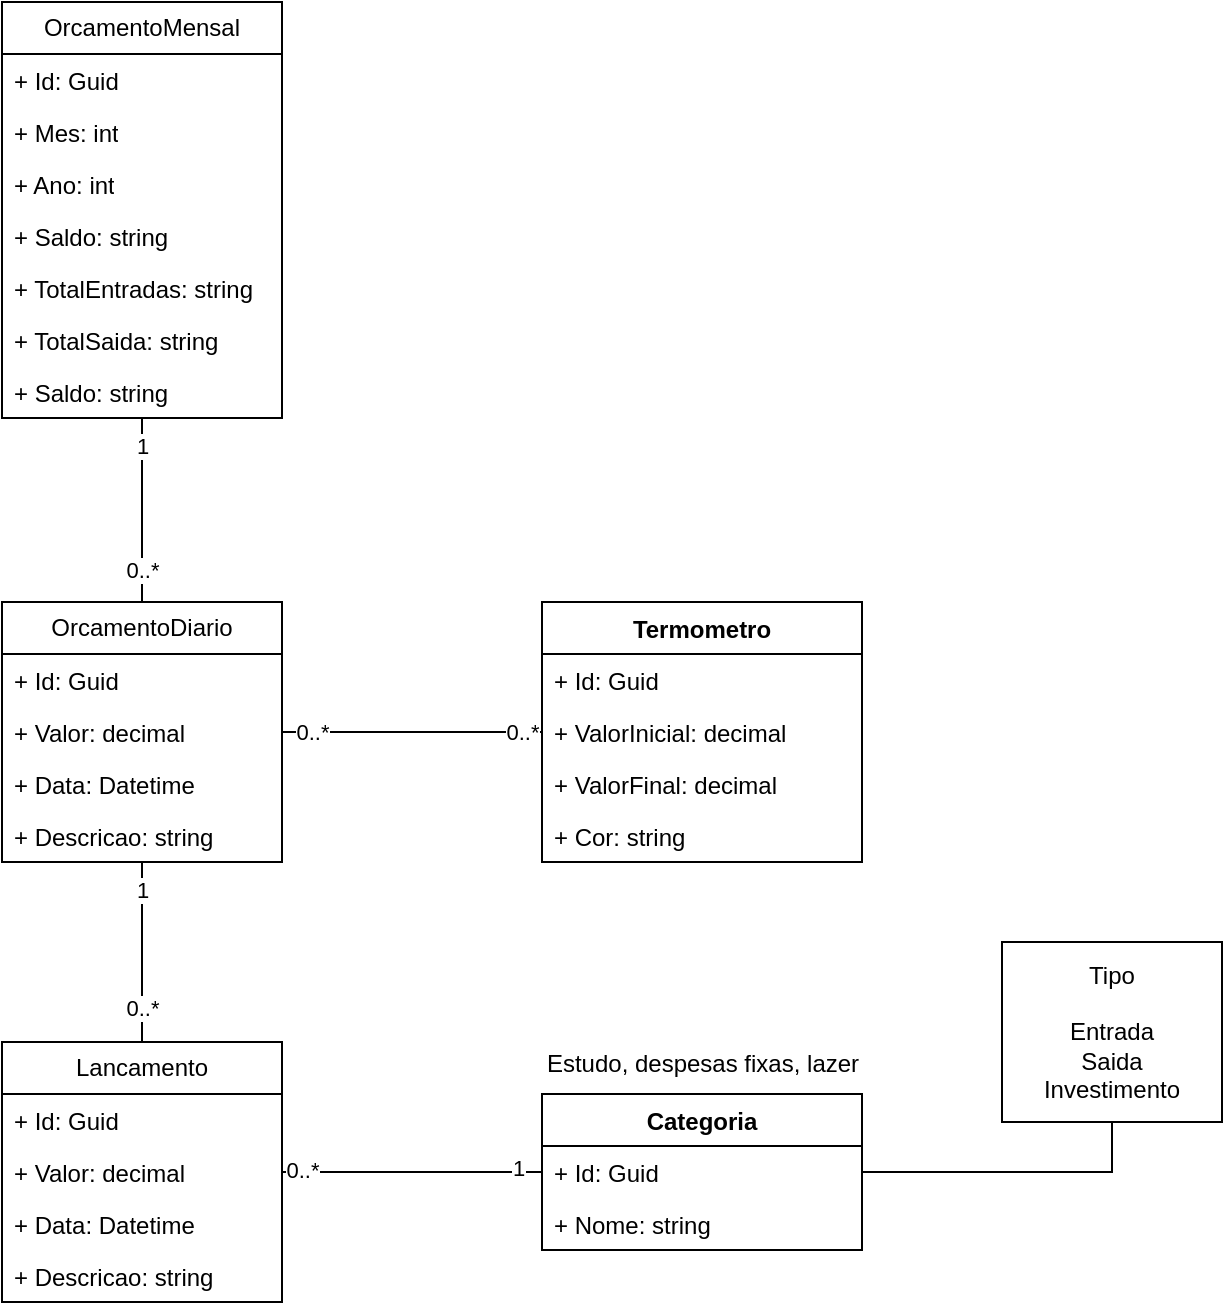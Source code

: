 <mxfile version="26.2.2">
  <diagram name="Page-1" id="O9HtrRcK2obD8g_ot_zI">
    <mxGraphModel dx="816" dy="481" grid="1" gridSize="10" guides="1" tooltips="1" connect="1" arrows="1" fold="1" page="1" pageScale="1" pageWidth="850" pageHeight="1100" math="0" shadow="0">
      <root>
        <mxCell id="0" />
        <mxCell id="1" parent="0" />
        <mxCell id="iGadxAHCLI550Q6dZouf-1" value="Lancamento" style="swimlane;fontStyle=0;childLayout=stackLayout;horizontal=1;startSize=26;fillColor=none;horizontalStack=0;resizeParent=1;resizeParentMax=0;resizeLast=0;collapsible=1;marginBottom=0;whiteSpace=wrap;html=1;" parent="1" vertex="1">
          <mxGeometry x="140" y="570" width="140" height="130" as="geometry">
            <mxRectangle x="180" y="120" width="130" height="30" as="alternateBounds" />
          </mxGeometry>
        </mxCell>
        <mxCell id="iGadxAHCLI550Q6dZouf-2" value="+ Id: Guid" style="text;strokeColor=none;fillColor=none;align=left;verticalAlign=top;spacingLeft=4;spacingRight=4;overflow=hidden;rotatable=0;points=[[0,0.5],[1,0.5]];portConstraint=eastwest;whiteSpace=wrap;html=1;" parent="iGadxAHCLI550Q6dZouf-1" vertex="1">
          <mxGeometry y="26" width="140" height="26" as="geometry" />
        </mxCell>
        <mxCell id="iGadxAHCLI550Q6dZouf-3" value="+ Valor: decimal" style="text;strokeColor=none;fillColor=none;align=left;verticalAlign=top;spacingLeft=4;spacingRight=4;overflow=hidden;rotatable=0;points=[[0,0.5],[1,0.5]];portConstraint=eastwest;whiteSpace=wrap;html=1;" parent="iGadxAHCLI550Q6dZouf-1" vertex="1">
          <mxGeometry y="52" width="140" height="26" as="geometry" />
        </mxCell>
        <mxCell id="iGadxAHCLI550Q6dZouf-4" value="+ Data: Datetime" style="text;strokeColor=none;fillColor=none;align=left;verticalAlign=top;spacingLeft=4;spacingRight=4;overflow=hidden;rotatable=0;points=[[0,0.5],[1,0.5]];portConstraint=eastwest;whiteSpace=wrap;html=1;" parent="iGadxAHCLI550Q6dZouf-1" vertex="1">
          <mxGeometry y="78" width="140" height="26" as="geometry" />
        </mxCell>
        <mxCell id="iGadxAHCLI550Q6dZouf-16" value="+ Descricao: string" style="text;strokeColor=none;fillColor=none;align=left;verticalAlign=top;spacingLeft=4;spacingRight=4;overflow=hidden;rotatable=0;points=[[0,0.5],[1,0.5]];portConstraint=eastwest;whiteSpace=wrap;html=1;" parent="iGadxAHCLI550Q6dZouf-1" vertex="1">
          <mxGeometry y="104" width="140" height="26" as="geometry" />
        </mxCell>
        <mxCell id="iGadxAHCLI550Q6dZouf-7" value="Categoria" style="swimlane;fontStyle=1;align=center;verticalAlign=top;childLayout=stackLayout;horizontal=1;startSize=26;horizontalStack=0;resizeParent=1;resizeParentMax=0;resizeLast=0;collapsible=1;marginBottom=0;whiteSpace=wrap;html=1;" parent="1" vertex="1">
          <mxGeometry x="410" y="596" width="160" height="78" as="geometry" />
        </mxCell>
        <mxCell id="iGadxAHCLI550Q6dZouf-8" value="+ Id: Guid&lt;div&gt;&lt;br&gt;&lt;/div&gt;" style="text;strokeColor=none;fillColor=none;align=left;verticalAlign=top;spacingLeft=4;spacingRight=4;overflow=hidden;rotatable=0;points=[[0,0.5],[1,0.5]];portConstraint=eastwest;whiteSpace=wrap;html=1;" parent="iGadxAHCLI550Q6dZouf-7" vertex="1">
          <mxGeometry y="26" width="160" height="26" as="geometry" />
        </mxCell>
        <mxCell id="iGadxAHCLI550Q6dZouf-11" value="+ Nome: string&lt;div&gt;&lt;br&gt;&lt;/div&gt;" style="text;strokeColor=none;fillColor=none;align=left;verticalAlign=top;spacingLeft=4;spacingRight=4;overflow=hidden;rotatable=0;points=[[0,0.5],[1,0.5]];portConstraint=eastwest;whiteSpace=wrap;html=1;" parent="iGadxAHCLI550Q6dZouf-7" vertex="1">
          <mxGeometry y="52" width="160" height="26" as="geometry" />
        </mxCell>
        <mxCell id="iGadxAHCLI550Q6dZouf-13" style="edgeStyle=orthogonalEdgeStyle;rounded=0;orthogonalLoop=1;jettySize=auto;html=1;endArrow=none;startFill=0;" parent="1" source="iGadxAHCLI550Q6dZouf-3" target="iGadxAHCLI550Q6dZouf-7" edge="1">
          <mxGeometry relative="1" as="geometry" />
        </mxCell>
        <mxCell id="iGadxAHCLI550Q6dZouf-14" value="1" style="edgeLabel;html=1;align=center;verticalAlign=middle;resizable=0;points=[];" parent="iGadxAHCLI550Q6dZouf-13" vertex="1" connectable="0">
          <mxGeometry x="0.815" y="2" relative="1" as="geometry">
            <mxPoint as="offset" />
          </mxGeometry>
        </mxCell>
        <mxCell id="iGadxAHCLI550Q6dZouf-15" value="0..*" style="edgeLabel;html=1;align=center;verticalAlign=middle;resizable=0;points=[];" parent="iGadxAHCLI550Q6dZouf-13" vertex="1" connectable="0">
          <mxGeometry x="-0.844" y="1" relative="1" as="geometry">
            <mxPoint as="offset" />
          </mxGeometry>
        </mxCell>
        <mxCell id="iGadxAHCLI550Q6dZouf-26" value="Tipo&lt;div&gt;&lt;br&gt;&lt;/div&gt;&lt;div&gt;Entrada&lt;/div&gt;&lt;div&gt;Saida&lt;/div&gt;&lt;div&gt;Investimento&lt;/div&gt;" style="html=1;whiteSpace=wrap;" parent="1" vertex="1">
          <mxGeometry x="640" y="520" width="110" height="90" as="geometry" />
        </mxCell>
        <mxCell id="iGadxAHCLI550Q6dZouf-27" style="edgeStyle=orthogonalEdgeStyle;rounded=0;orthogonalLoop=1;jettySize=auto;html=1;entryX=0.5;entryY=1;entryDx=0;entryDy=0;endArrow=none;startFill=0;" parent="1" source="iGadxAHCLI550Q6dZouf-8" target="iGadxAHCLI550Q6dZouf-26" edge="1">
          <mxGeometry relative="1" as="geometry" />
        </mxCell>
        <mxCell id="bA6UZ4IyswgKNfqqOeLZ-6" style="edgeStyle=orthogonalEdgeStyle;rounded=0;orthogonalLoop=1;jettySize=auto;html=1;entryX=0.5;entryY=0;entryDx=0;entryDy=0;endArrow=none;startFill=0;" edge="1" parent="1" source="iGadxAHCLI550Q6dZouf-31" target="bA6UZ4IyswgKNfqqOeLZ-1">
          <mxGeometry relative="1" as="geometry" />
        </mxCell>
        <mxCell id="bA6UZ4IyswgKNfqqOeLZ-10" value="1" style="edgeLabel;html=1;align=center;verticalAlign=middle;resizable=0;points=[];" vertex="1" connectable="0" parent="bA6UZ4IyswgKNfqqOeLZ-6">
          <mxGeometry x="-0.696" relative="1" as="geometry">
            <mxPoint as="offset" />
          </mxGeometry>
        </mxCell>
        <mxCell id="bA6UZ4IyswgKNfqqOeLZ-11" value="0..*" style="edgeLabel;html=1;align=center;verticalAlign=middle;resizable=0;points=[];" vertex="1" connectable="0" parent="bA6UZ4IyswgKNfqqOeLZ-6">
          <mxGeometry x="0.638" relative="1" as="geometry">
            <mxPoint as="offset" />
          </mxGeometry>
        </mxCell>
        <mxCell id="iGadxAHCLI550Q6dZouf-31" value="OrcamentoMensal" style="swimlane;fontStyle=0;childLayout=stackLayout;horizontal=1;startSize=26;fillColor=none;horizontalStack=0;resizeParent=1;resizeParentMax=0;resizeLast=0;collapsible=1;marginBottom=0;whiteSpace=wrap;html=1;" parent="1" vertex="1">
          <mxGeometry x="140" y="50" width="140" height="208" as="geometry">
            <mxRectangle x="180" y="120" width="130" height="30" as="alternateBounds" />
          </mxGeometry>
        </mxCell>
        <mxCell id="iGadxAHCLI550Q6dZouf-32" value="+ Id: Guid" style="text;strokeColor=none;fillColor=none;align=left;verticalAlign=top;spacingLeft=4;spacingRight=4;overflow=hidden;rotatable=0;points=[[0,0.5],[1,0.5]];portConstraint=eastwest;whiteSpace=wrap;html=1;" parent="iGadxAHCLI550Q6dZouf-31" vertex="1">
          <mxGeometry y="26" width="140" height="26" as="geometry" />
        </mxCell>
        <mxCell id="iGadxAHCLI550Q6dZouf-33" value="+ Mes: int" style="text;strokeColor=none;fillColor=none;align=left;verticalAlign=top;spacingLeft=4;spacingRight=4;overflow=hidden;rotatable=0;points=[[0,0.5],[1,0.5]];portConstraint=eastwest;whiteSpace=wrap;html=1;" parent="iGadxAHCLI550Q6dZouf-31" vertex="1">
          <mxGeometry y="52" width="140" height="26" as="geometry" />
        </mxCell>
        <mxCell id="iGadxAHCLI550Q6dZouf-34" value="+ Ano: int" style="text;strokeColor=none;fillColor=none;align=left;verticalAlign=top;spacingLeft=4;spacingRight=4;overflow=hidden;rotatable=0;points=[[0,0.5],[1,0.5]];portConstraint=eastwest;whiteSpace=wrap;html=1;" parent="iGadxAHCLI550Q6dZouf-31" vertex="1">
          <mxGeometry y="78" width="140" height="26" as="geometry" />
        </mxCell>
        <mxCell id="iGadxAHCLI550Q6dZouf-35" value="+ Saldo: string" style="text;strokeColor=none;fillColor=none;align=left;verticalAlign=top;spacingLeft=4;spacingRight=4;overflow=hidden;rotatable=0;points=[[0,0.5],[1,0.5]];portConstraint=eastwest;whiteSpace=wrap;html=1;" parent="iGadxAHCLI550Q6dZouf-31" vertex="1">
          <mxGeometry y="104" width="140" height="26" as="geometry" />
        </mxCell>
        <mxCell id="iGadxAHCLI550Q6dZouf-41" value="+ TotalEntradas: string" style="text;strokeColor=none;fillColor=none;align=left;verticalAlign=top;spacingLeft=4;spacingRight=4;overflow=hidden;rotatable=0;points=[[0,0.5],[1,0.5]];portConstraint=eastwest;whiteSpace=wrap;html=1;" parent="iGadxAHCLI550Q6dZouf-31" vertex="1">
          <mxGeometry y="130" width="140" height="26" as="geometry" />
        </mxCell>
        <mxCell id="iGadxAHCLI550Q6dZouf-43" value="+ TotalSaida: string" style="text;strokeColor=none;fillColor=none;align=left;verticalAlign=top;spacingLeft=4;spacingRight=4;overflow=hidden;rotatable=0;points=[[0,0.5],[1,0.5]];portConstraint=eastwest;whiteSpace=wrap;html=1;" parent="iGadxAHCLI550Q6dZouf-31" vertex="1">
          <mxGeometry y="156" width="140" height="26" as="geometry" />
        </mxCell>
        <mxCell id="iGadxAHCLI550Q6dZouf-42" value="+ Saldo: string" style="text;strokeColor=none;fillColor=none;align=left;verticalAlign=top;spacingLeft=4;spacingRight=4;overflow=hidden;rotatable=0;points=[[0,0.5],[1,0.5]];portConstraint=eastwest;whiteSpace=wrap;html=1;" parent="iGadxAHCLI550Q6dZouf-31" vertex="1">
          <mxGeometry y="182" width="140" height="26" as="geometry" />
        </mxCell>
        <mxCell id="iGadxAHCLI550Q6dZouf-44" value="Termometro" style="swimlane;fontStyle=1;align=center;verticalAlign=top;childLayout=stackLayout;horizontal=1;startSize=26;horizontalStack=0;resizeParent=1;resizeParentMax=0;resizeLast=0;collapsible=1;marginBottom=0;whiteSpace=wrap;html=1;" parent="1" vertex="1">
          <mxGeometry x="410" y="350" width="160" height="130" as="geometry" />
        </mxCell>
        <mxCell id="iGadxAHCLI550Q6dZouf-45" value="+ Id: Guid" style="text;strokeColor=none;fillColor=none;align=left;verticalAlign=top;spacingLeft=4;spacingRight=4;overflow=hidden;rotatable=0;points=[[0,0.5],[1,0.5]];portConstraint=eastwest;whiteSpace=wrap;html=1;" parent="iGadxAHCLI550Q6dZouf-44" vertex="1">
          <mxGeometry y="26" width="160" height="26" as="geometry" />
        </mxCell>
        <mxCell id="iGadxAHCLI550Q6dZouf-48" value="+ ValorInicial: decimal" style="text;strokeColor=none;fillColor=none;align=left;verticalAlign=top;spacingLeft=4;spacingRight=4;overflow=hidden;rotatable=0;points=[[0,0.5],[1,0.5]];portConstraint=eastwest;whiteSpace=wrap;html=1;" parent="iGadxAHCLI550Q6dZouf-44" vertex="1">
          <mxGeometry y="52" width="160" height="26" as="geometry" />
        </mxCell>
        <mxCell id="iGadxAHCLI550Q6dZouf-53" value="+ ValorFinal: decimal" style="text;strokeColor=none;fillColor=none;align=left;verticalAlign=top;spacingLeft=4;spacingRight=4;overflow=hidden;rotatable=0;points=[[0,0.5],[1,0.5]];portConstraint=eastwest;whiteSpace=wrap;html=1;" parent="iGadxAHCLI550Q6dZouf-44" vertex="1">
          <mxGeometry y="78" width="160" height="26" as="geometry" />
        </mxCell>
        <mxCell id="iGadxAHCLI550Q6dZouf-54" value="+ Cor: string" style="text;strokeColor=none;fillColor=none;align=left;verticalAlign=top;spacingLeft=4;spacingRight=4;overflow=hidden;rotatable=0;points=[[0,0.5],[1,0.5]];portConstraint=eastwest;whiteSpace=wrap;html=1;" parent="iGadxAHCLI550Q6dZouf-44" vertex="1">
          <mxGeometry y="104" width="160" height="26" as="geometry" />
        </mxCell>
        <mxCell id="iGadxAHCLI550Q6dZouf-55" style="edgeStyle=orthogonalEdgeStyle;rounded=0;orthogonalLoop=1;jettySize=auto;html=1;endArrow=none;startFill=0;" parent="1" source="bA6UZ4IyswgKNfqqOeLZ-1" target="iGadxAHCLI550Q6dZouf-44" edge="1">
          <mxGeometry relative="1" as="geometry" />
        </mxCell>
        <mxCell id="iGadxAHCLI550Q6dZouf-56" value="0..*" style="edgeLabel;html=1;align=center;verticalAlign=middle;resizable=0;points=[];" parent="iGadxAHCLI550Q6dZouf-55" vertex="1" connectable="0">
          <mxGeometry x="0.846" relative="1" as="geometry">
            <mxPoint as="offset" />
          </mxGeometry>
        </mxCell>
        <mxCell id="iGadxAHCLI550Q6dZouf-57" value="0..*" style="edgeLabel;html=1;align=center;verticalAlign=middle;resizable=0;points=[];" parent="iGadxAHCLI550Q6dZouf-55" vertex="1" connectable="0">
          <mxGeometry x="-0.773" relative="1" as="geometry">
            <mxPoint as="offset" />
          </mxGeometry>
        </mxCell>
        <mxCell id="QCWgsYlWQWBQohAkKeJe-13" value="Estudo, despesas fixas, lazer" style="text;html=1;align=center;verticalAlign=middle;resizable=0;points=[];autosize=1;strokeColor=none;fillColor=none;" parent="1" vertex="1">
          <mxGeometry x="400" y="566" width="180" height="30" as="geometry" />
        </mxCell>
        <mxCell id="bA6UZ4IyswgKNfqqOeLZ-7" style="edgeStyle=orthogonalEdgeStyle;rounded=0;orthogonalLoop=1;jettySize=auto;html=1;entryX=0.5;entryY=0;entryDx=0;entryDy=0;endArrow=none;startFill=0;" edge="1" parent="1" source="bA6UZ4IyswgKNfqqOeLZ-1" target="iGadxAHCLI550Q6dZouf-1">
          <mxGeometry relative="1" as="geometry" />
        </mxCell>
        <mxCell id="bA6UZ4IyswgKNfqqOeLZ-8" value="1" style="edgeLabel;html=1;align=center;verticalAlign=middle;resizable=0;points=[];" vertex="1" connectable="0" parent="bA6UZ4IyswgKNfqqOeLZ-7">
          <mxGeometry x="-0.704" relative="1" as="geometry">
            <mxPoint as="offset" />
          </mxGeometry>
        </mxCell>
        <mxCell id="bA6UZ4IyswgKNfqqOeLZ-9" value="0..*" style="edgeLabel;html=1;align=center;verticalAlign=middle;resizable=0;points=[];" vertex="1" connectable="0" parent="bA6UZ4IyswgKNfqqOeLZ-7">
          <mxGeometry x="0.615" relative="1" as="geometry">
            <mxPoint as="offset" />
          </mxGeometry>
        </mxCell>
        <mxCell id="bA6UZ4IyswgKNfqqOeLZ-1" value="OrcamentoDiario" style="swimlane;fontStyle=0;childLayout=stackLayout;horizontal=1;startSize=26;fillColor=none;horizontalStack=0;resizeParent=1;resizeParentMax=0;resizeLast=0;collapsible=1;marginBottom=0;whiteSpace=wrap;html=1;" vertex="1" parent="1">
          <mxGeometry x="140" y="350" width="140" height="130" as="geometry">
            <mxRectangle x="180" y="120" width="130" height="30" as="alternateBounds" />
          </mxGeometry>
        </mxCell>
        <mxCell id="bA6UZ4IyswgKNfqqOeLZ-2" value="+ Id: Guid" style="text;strokeColor=none;fillColor=none;align=left;verticalAlign=top;spacingLeft=4;spacingRight=4;overflow=hidden;rotatable=0;points=[[0,0.5],[1,0.5]];portConstraint=eastwest;whiteSpace=wrap;html=1;" vertex="1" parent="bA6UZ4IyswgKNfqqOeLZ-1">
          <mxGeometry y="26" width="140" height="26" as="geometry" />
        </mxCell>
        <mxCell id="bA6UZ4IyswgKNfqqOeLZ-3" value="+ Valor: decimal" style="text;strokeColor=none;fillColor=none;align=left;verticalAlign=top;spacingLeft=4;spacingRight=4;overflow=hidden;rotatable=0;points=[[0,0.5],[1,0.5]];portConstraint=eastwest;whiteSpace=wrap;html=1;" vertex="1" parent="bA6UZ4IyswgKNfqqOeLZ-1">
          <mxGeometry y="52" width="140" height="26" as="geometry" />
        </mxCell>
        <mxCell id="bA6UZ4IyswgKNfqqOeLZ-4" value="+ Data: Datetime" style="text;strokeColor=none;fillColor=none;align=left;verticalAlign=top;spacingLeft=4;spacingRight=4;overflow=hidden;rotatable=0;points=[[0,0.5],[1,0.5]];portConstraint=eastwest;whiteSpace=wrap;html=1;" vertex="1" parent="bA6UZ4IyswgKNfqqOeLZ-1">
          <mxGeometry y="78" width="140" height="26" as="geometry" />
        </mxCell>
        <mxCell id="bA6UZ4IyswgKNfqqOeLZ-5" value="+ Descricao: string" style="text;strokeColor=none;fillColor=none;align=left;verticalAlign=top;spacingLeft=4;spacingRight=4;overflow=hidden;rotatable=0;points=[[0,0.5],[1,0.5]];portConstraint=eastwest;whiteSpace=wrap;html=1;" vertex="1" parent="bA6UZ4IyswgKNfqqOeLZ-1">
          <mxGeometry y="104" width="140" height="26" as="geometry" />
        </mxCell>
      </root>
    </mxGraphModel>
  </diagram>
</mxfile>
